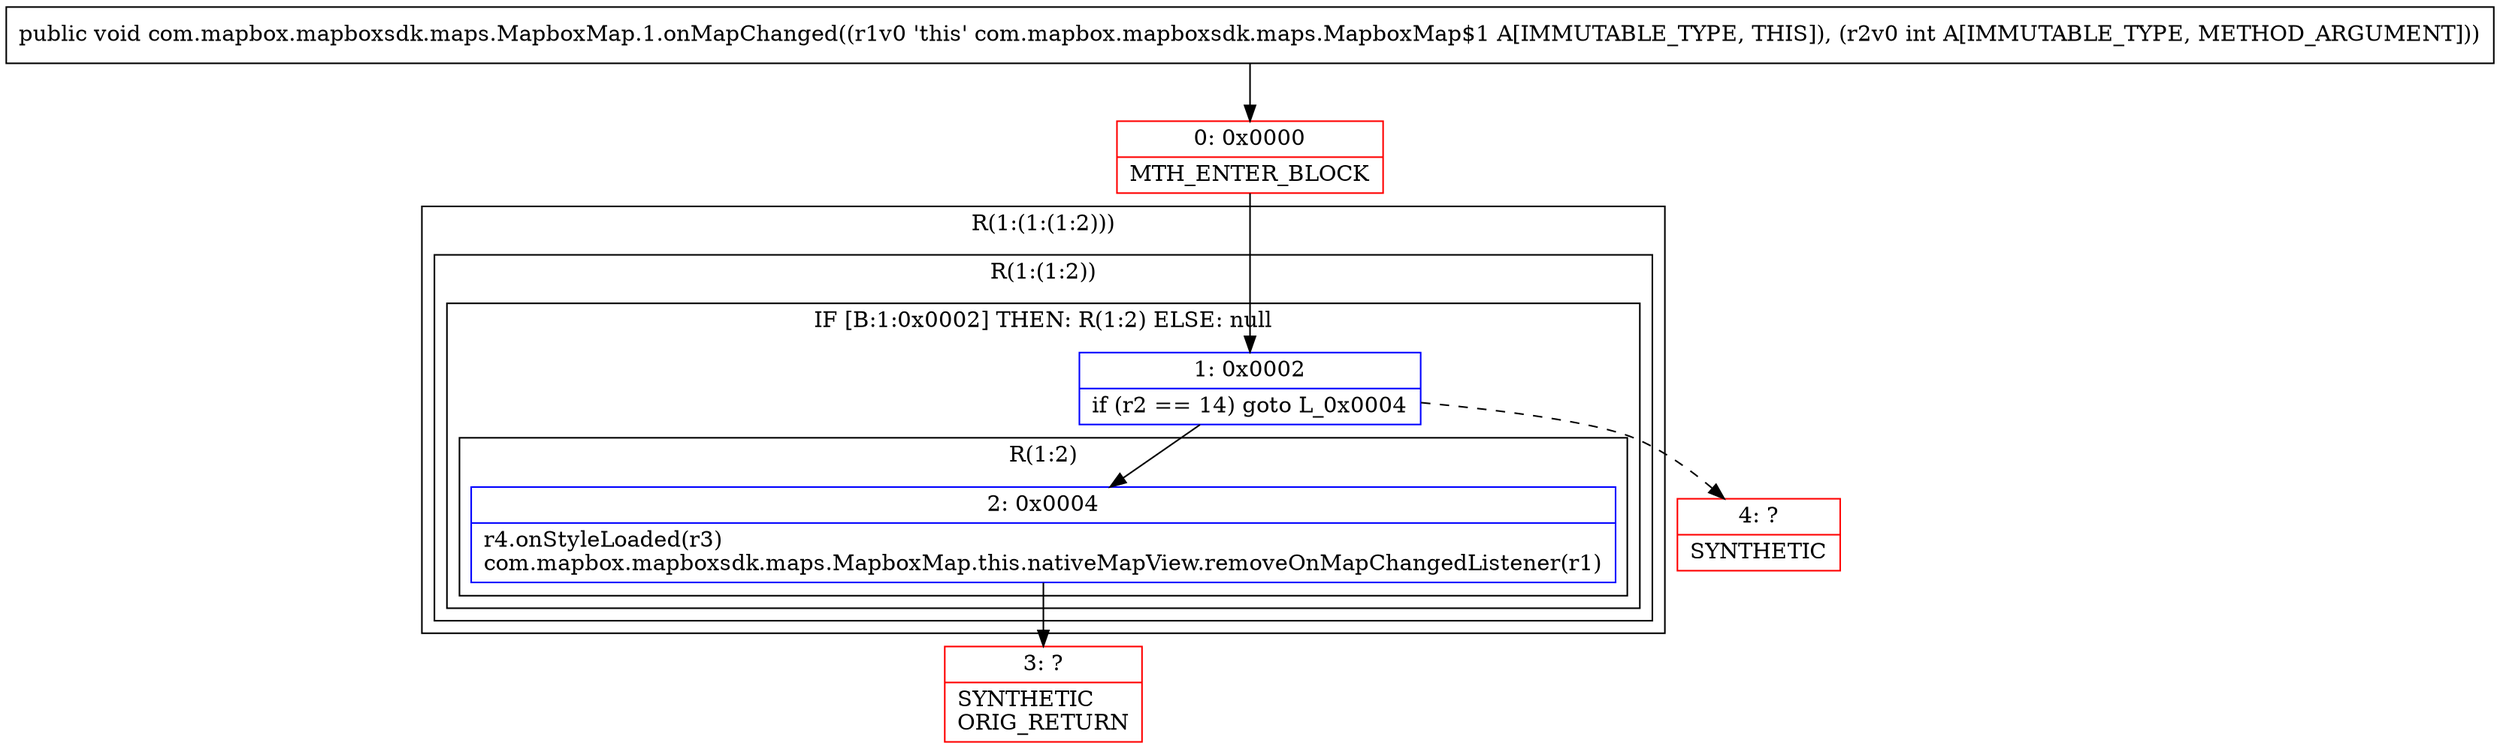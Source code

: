digraph "CFG forcom.mapbox.mapboxsdk.maps.MapboxMap.1.onMapChanged(I)V" {
subgraph cluster_Region_789987085 {
label = "R(1:(1:(1:2)))";
node [shape=record,color=blue];
subgraph cluster_Region_131970980 {
label = "R(1:(1:2))";
node [shape=record,color=blue];
subgraph cluster_IfRegion_1116880571 {
label = "IF [B:1:0x0002] THEN: R(1:2) ELSE: null";
node [shape=record,color=blue];
Node_1 [shape=record,label="{1\:\ 0x0002|if (r2 == 14) goto L_0x0004\l}"];
subgraph cluster_Region_1054355070 {
label = "R(1:2)";
node [shape=record,color=blue];
Node_2 [shape=record,label="{2\:\ 0x0004|r4.onStyleLoaded(r3)\lcom.mapbox.mapboxsdk.maps.MapboxMap.this.nativeMapView.removeOnMapChangedListener(r1)\l}"];
}
}
}
}
Node_0 [shape=record,color=red,label="{0\:\ 0x0000|MTH_ENTER_BLOCK\l}"];
Node_3 [shape=record,color=red,label="{3\:\ ?|SYNTHETIC\lORIG_RETURN\l}"];
Node_4 [shape=record,color=red,label="{4\:\ ?|SYNTHETIC\l}"];
MethodNode[shape=record,label="{public void com.mapbox.mapboxsdk.maps.MapboxMap.1.onMapChanged((r1v0 'this' com.mapbox.mapboxsdk.maps.MapboxMap$1 A[IMMUTABLE_TYPE, THIS]), (r2v0 int A[IMMUTABLE_TYPE, METHOD_ARGUMENT])) }"];
MethodNode -> Node_0;
Node_1 -> Node_2;
Node_1 -> Node_4[style=dashed];
Node_2 -> Node_3;
Node_0 -> Node_1;
}

